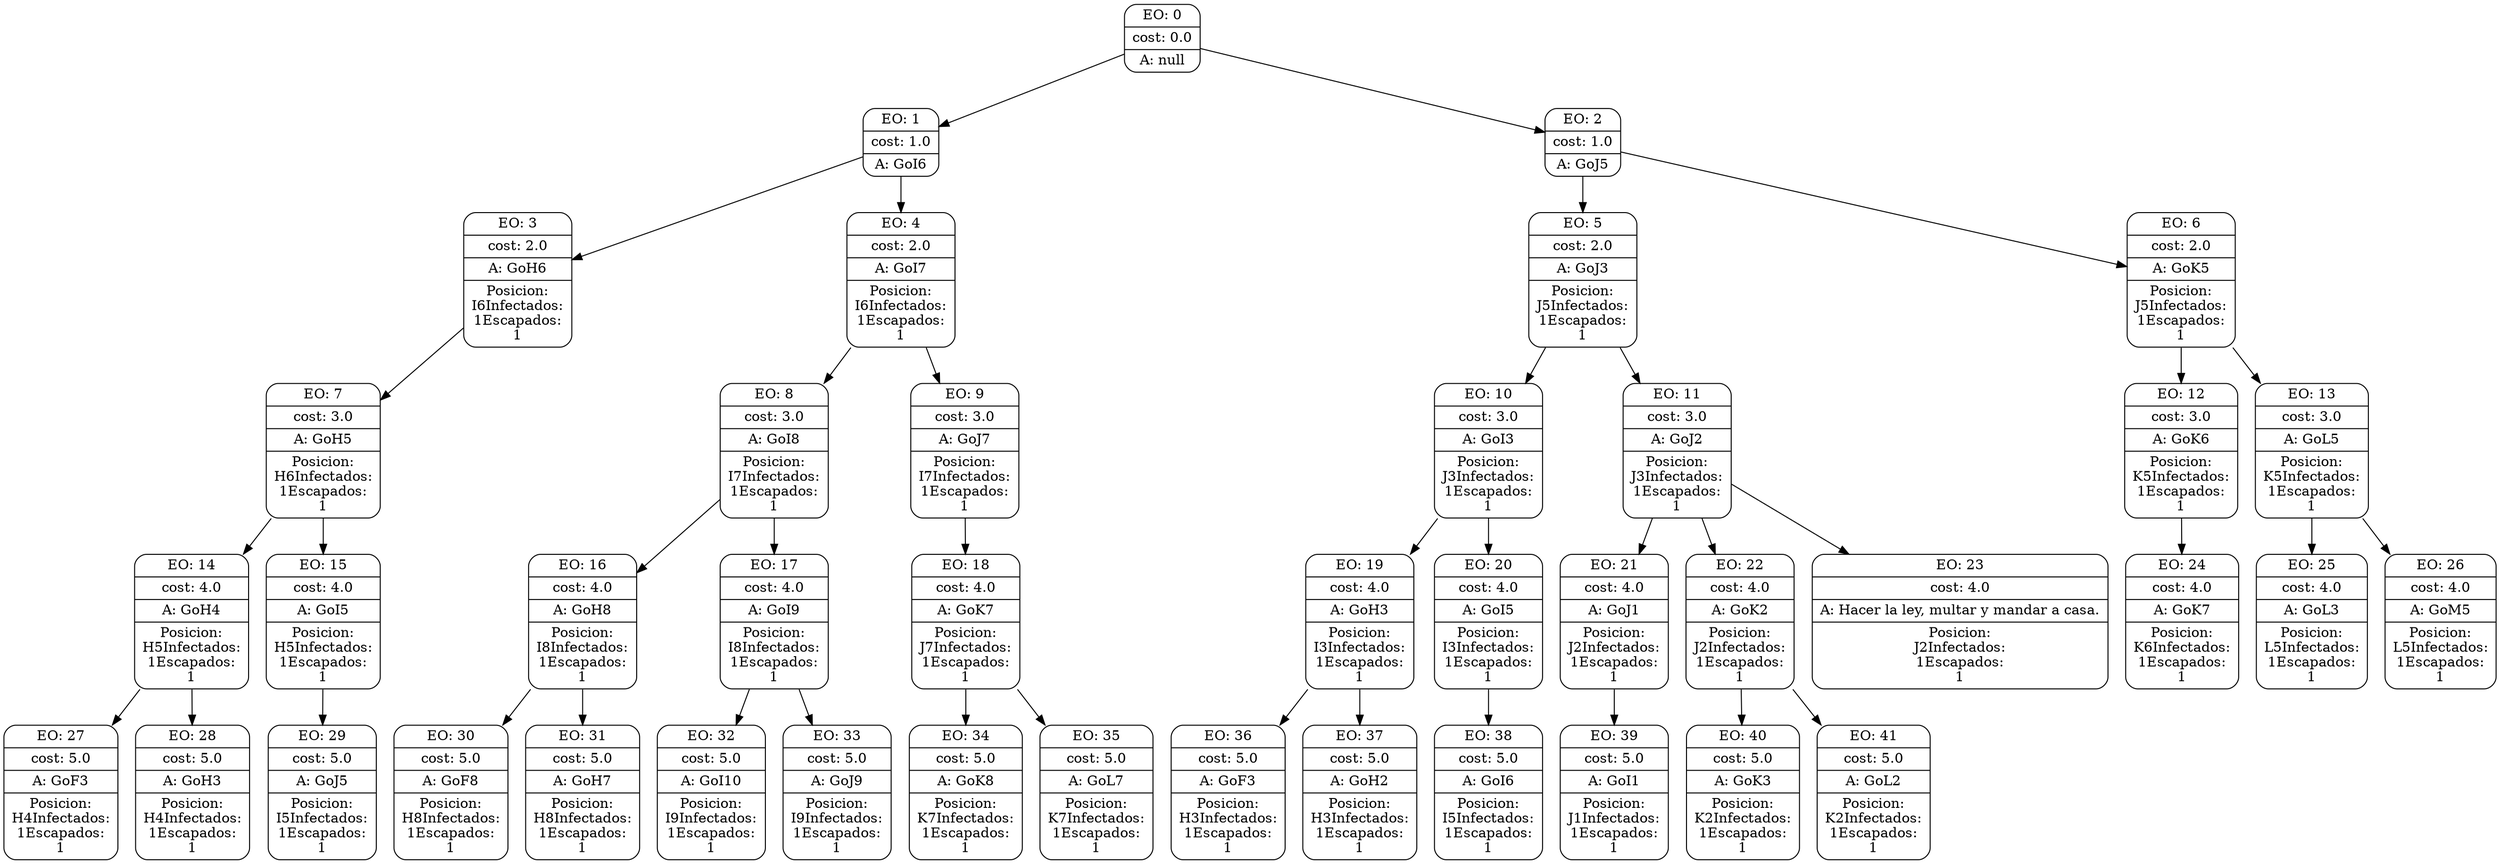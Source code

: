 digraph g {
node [shape = Mrecord];
nodo0[label="{EO: 0|cost: 0.0|A: null}"]
nodo1[label="{EO: 1|cost: 1.0|A: GoI6}"]
nodo3[label="{EO: 3|cost: 2.0|A: GoH6|Posicion:\nI6
Infectados:\n1
Escapados:\n1}"]
nodo7[label="{EO: 7|cost: 3.0|A: GoH5|Posicion:\nH6
Infectados:\n1
Escapados:\n1}"]
nodo14[label="{EO: 14|cost: 4.0|A: GoH4|Posicion:\nH5
Infectados:\n1
Escapados:\n1}"]
nodo27[label="{EO: 27|cost: 5.0|A: GoF3|Posicion:\nH4
Infectados:\n1
Escapados:\n1}"]

nodo14 -> nodo27;
nodo28[label="{EO: 28|cost: 5.0|A: GoH3|Posicion:\nH4
Infectados:\n1
Escapados:\n1}"]

nodo14 -> nodo28;

nodo7 -> nodo14;
nodo15[label="{EO: 15|cost: 4.0|A: GoI5|Posicion:\nH5
Infectados:\n1
Escapados:\n1}"]
nodo29[label="{EO: 29|cost: 5.0|A: GoJ5|Posicion:\nI5
Infectados:\n1
Escapados:\n1}"]

nodo15 -> nodo29;

nodo7 -> nodo15;

nodo3 -> nodo7;

nodo1 -> nodo3;
nodo4[label="{EO: 4|cost: 2.0|A: GoI7|Posicion:\nI6
Infectados:\n1
Escapados:\n1}"]
nodo8[label="{EO: 8|cost: 3.0|A: GoI8|Posicion:\nI7
Infectados:\n1
Escapados:\n1}"]
nodo16[label="{EO: 16|cost: 4.0|A: GoH8|Posicion:\nI8
Infectados:\n1
Escapados:\n1}"]
nodo30[label="{EO: 30|cost: 5.0|A: GoF8|Posicion:\nH8
Infectados:\n1
Escapados:\n1}"]

nodo16 -> nodo30;
nodo31[label="{EO: 31|cost: 5.0|A: GoH7|Posicion:\nH8
Infectados:\n1
Escapados:\n1}"]

nodo16 -> nodo31;

nodo8 -> nodo16;
nodo17[label="{EO: 17|cost: 4.0|A: GoI9|Posicion:\nI8
Infectados:\n1
Escapados:\n1}"]
nodo32[label="{EO: 32|cost: 5.0|A: GoI10|Posicion:\nI9
Infectados:\n1
Escapados:\n1}"]

nodo17 -> nodo32;
nodo33[label="{EO: 33|cost: 5.0|A: GoJ9|Posicion:\nI9
Infectados:\n1
Escapados:\n1}"]

nodo17 -> nodo33;

nodo8 -> nodo17;

nodo4 -> nodo8;
nodo9[label="{EO: 9|cost: 3.0|A: GoJ7|Posicion:\nI7
Infectados:\n1
Escapados:\n1}"]
nodo18[label="{EO: 18|cost: 4.0|A: GoK7|Posicion:\nJ7
Infectados:\n1
Escapados:\n1}"]
nodo34[label="{EO: 34|cost: 5.0|A: GoK8|Posicion:\nK7
Infectados:\n1
Escapados:\n1}"]

nodo18 -> nodo34;
nodo35[label="{EO: 35|cost: 5.0|A: GoL7|Posicion:\nK7
Infectados:\n1
Escapados:\n1}"]

nodo18 -> nodo35;

nodo9 -> nodo18;

nodo4 -> nodo9;

nodo1 -> nodo4;

nodo0 -> nodo1;
nodo2[label="{EO: 2|cost: 1.0|A: GoJ5}"]
nodo5[label="{EO: 5|cost: 2.0|A: GoJ3|Posicion:\nJ5
Infectados:\n1
Escapados:\n1}"]
nodo10[label="{EO: 10|cost: 3.0|A: GoI3|Posicion:\nJ3
Infectados:\n1
Escapados:\n1}"]
nodo19[label="{EO: 19|cost: 4.0|A: GoH3|Posicion:\nI3
Infectados:\n1
Escapados:\n1}"]
nodo36[label="{EO: 36|cost: 5.0|A: GoF3|Posicion:\nH3
Infectados:\n1
Escapados:\n1}"]

nodo19 -> nodo36;
nodo37[label="{EO: 37|cost: 5.0|A: GoH2|Posicion:\nH3
Infectados:\n1
Escapados:\n1}"]

nodo19 -> nodo37;

nodo10 -> nodo19;
nodo20[label="{EO: 20|cost: 4.0|A: GoI5|Posicion:\nI3
Infectados:\n1
Escapados:\n1}"]
nodo38[label="{EO: 38|cost: 5.0|A: GoI6|Posicion:\nI5
Infectados:\n1
Escapados:\n1}"]

nodo20 -> nodo38;

nodo10 -> nodo20;

nodo5 -> nodo10;
nodo11[label="{EO: 11|cost: 3.0|A: GoJ2|Posicion:\nJ3
Infectados:\n1
Escapados:\n1}"]
nodo21[label="{EO: 21|cost: 4.0|A: GoJ1|Posicion:\nJ2
Infectados:\n1
Escapados:\n1}"]
nodo39[label="{EO: 39|cost: 5.0|A: GoI1|Posicion:\nJ1
Infectados:\n1
Escapados:\n1}"]

nodo21 -> nodo39;

nodo11 -> nodo21;
nodo22[label="{EO: 22|cost: 4.0|A: GoK2|Posicion:\nJ2
Infectados:\n1
Escapados:\n1}"]
nodo40[label="{EO: 40|cost: 5.0|A: GoK3|Posicion:\nK2
Infectados:\n1
Escapados:\n1}"]

nodo22 -> nodo40;
nodo41[label="{EO: 41|cost: 5.0|A: GoL2|Posicion:\nK2
Infectados:\n1
Escapados:\n1}"]

nodo22 -> nodo41;

nodo11 -> nodo22;
nodo23[label="{EO: 23|cost: 4.0|A: Hacer la ley, multar y mandar a casa.|Posicion:\nJ2
Infectados:\n1
Escapados:\n1}"]

nodo11 -> nodo23;

nodo5 -> nodo11;

nodo2 -> nodo5;
nodo6[label="{EO: 6|cost: 2.0|A: GoK5|Posicion:\nJ5
Infectados:\n1
Escapados:\n1}"]
nodo12[label="{EO: 12|cost: 3.0|A: GoK6|Posicion:\nK5
Infectados:\n1
Escapados:\n1}"]
nodo24[label="{EO: 24|cost: 4.0|A: GoK7|Posicion:\nK6
Infectados:\n1
Escapados:\n1}"]

nodo12 -> nodo24;

nodo6 -> nodo12;
nodo13[label="{EO: 13|cost: 3.0|A: GoL5|Posicion:\nK5
Infectados:\n1
Escapados:\n1}"]
nodo25[label="{EO: 25|cost: 4.0|A: GoL3|Posicion:\nL5
Infectados:\n1
Escapados:\n1}"]

nodo13 -> nodo25;
nodo26[label="{EO: 26|cost: 4.0|A: GoM5|Posicion:\nL5
Infectados:\n1
Escapados:\n1}"]

nodo13 -> nodo26;

nodo6 -> nodo13;

nodo2 -> nodo6;

nodo0 -> nodo2;


}